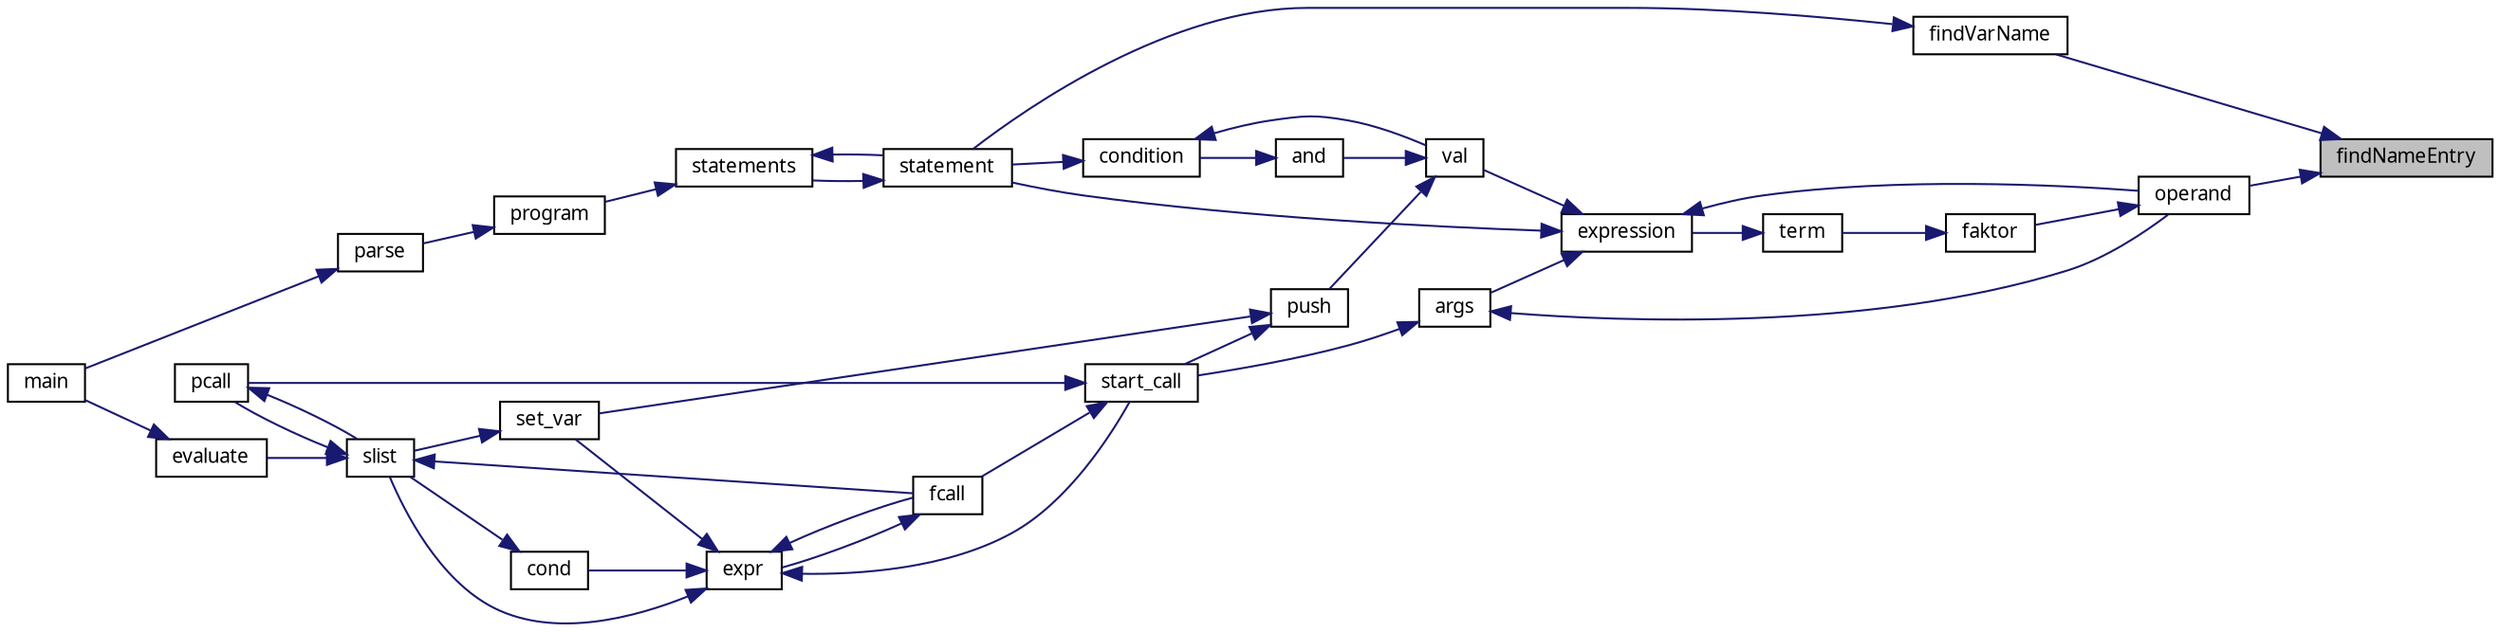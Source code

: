 digraph "findNameEntry"
{
 // LATEX_PDF_SIZE
  edge [fontname="LiberationSans-Regular.ttf",fontsize="10",labelfontname="LiberationSans-Regular.ttf",labelfontsize="10"];
  node [fontname="LiberationSans-Regular.ttf",fontsize="10",shape=record];
  rankdir="RL";
  Node1 [label="findNameEntry",height=0.2,width=0.4,color="black", fillcolor="grey75", style="filled", fontcolor="black",tooltip="Lineare Suche eines Namens in der Namenstabelle (quick and dirty Lösung -> normalerweise sind Hashtab..."];
  Node1 -> Node2 [dir="back",color="midnightblue",fontsize="10",style="solid",fontname="LiberationSans-Regular.ttf"];
  Node2 [label="findVarName",height=0.2,width=0.4,color="black", fillcolor="white", style="filled",URL="$parse_8c.html#a9e0fdb2c5bb35742441bd56faf228870",tooltip="Namenseintrag des aktuellen Token in der Namenstabelle suchen."];
  Node2 -> Node3 [dir="back",color="midnightblue",fontsize="10",style="solid",fontname="LiberationSans-Regular.ttf"];
  Node3 [label="statement",height=0.2,width=0.4,color="black", fillcolor="white", style="filled",URL="$parse_8c.html#a9e6d6b84363b9a09819543e0e7c6cec5",tooltip="Parsen einzelner Anweisungen."];
  Node3 -> Node4 [dir="back",color="midnightblue",fontsize="10",style="solid",fontname="LiberationSans-Regular.ttf"];
  Node4 [label="statements",height=0.2,width=0.4,color="black", fillcolor="white", style="filled",URL="$parse_8c.html#ada9012541773d9eeb63c4a4824786280",tooltip="Parsen einer Liste von Anweisungen."];
  Node4 -> Node5 [dir="back",color="midnightblue",fontsize="10",style="solid",fontname="LiberationSans-Regular.ttf"];
  Node5 [label="program",height=0.2,width=0.4,color="black", fillcolor="white", style="filled",URL="$parse_8c.html#ab260874fc41b7e3057c449f2058e1d03",tooltip=" "];
  Node5 -> Node6 [dir="back",color="midnightblue",fontsize="10",style="solid",fontname="LiberationSans-Regular.ttf"];
  Node6 [label="parse",height=0.2,width=0.4,color="black", fillcolor="white", style="filled",URL="$parse_8c.html#a7bdf8bcb618f165019eb852b26fc6982",tooltip="Hauptfunktion des Parser."];
  Node6 -> Node7 [dir="back",color="midnightblue",fontsize="10",style="solid",fontname="LiberationSans-Regular.ttf"];
  Node7 [label="main",height=0.2,width=0.4,color="black", fillcolor="white", style="filled",URL="$main_8c.html#ac0f2228420376f4db7e1274f2b41667c",tooltip=" "];
  Node4 -> Node3 [dir="back",color="midnightblue",fontsize="10",style="solid",fontname="LiberationSans-Regular.ttf"];
  Node1 -> Node8 [dir="back",color="midnightblue",fontsize="10",style="solid",fontname="LiberationSans-Regular.ttf"];
  Node8 [label="operand",height=0.2,width=0.4,color="black", fillcolor="white", style="filled",URL="$parse_8c.html#ab9515122dd01b9c3bf6934505b9d6106",tooltip="Parsen von Operanden."];
  Node8 -> Node9 [dir="back",color="midnightblue",fontsize="10",style="solid",fontname="LiberationSans-Regular.ttf"];
  Node9 [label="faktor",height=0.2,width=0.4,color="black", fillcolor="white", style="filled",URL="$parse_8c.html#a340afd1a010d6fc6a7d4ed1f4cd0abbf",tooltip="Parsen von Faktoren."];
  Node9 -> Node10 [dir="back",color="midnightblue",fontsize="10",style="solid",fontname="LiberationSans-Regular.ttf"];
  Node10 [label="term",height=0.2,width=0.4,color="black", fillcolor="white", style="filled",URL="$parse_8c.html#a8455fef910204ded541f8f1aa43f2a69",tooltip="Parsen von Termen."];
  Node10 -> Node11 [dir="back",color="midnightblue",fontsize="10",style="solid",fontname="LiberationSans-Regular.ttf"];
  Node11 [label="expression",height=0.2,width=0.4,color="black", fillcolor="white", style="filled",URL="$parse_8c.html#ae1b73fa9a679f12f99603a8e036f29a1",tooltip="Parsen von mathematischen Ausdrücken."];
  Node11 -> Node12 [dir="back",color="midnightblue",fontsize="10",style="solid",fontname="LiberationSans-Regular.ttf"];
  Node12 [label="args",height=0.2,width=0.4,color="black", fillcolor="white", style="filled",URL="$parse_8c.html#a2163d6cb4e700c66c35600edcc97aee7",tooltip="Parsen von Argument-Listen."];
  Node12 -> Node8 [dir="back",color="midnightblue",fontsize="10",style="solid",fontname="LiberationSans-Regular.ttf"];
  Node12 -> Node13 [dir="back",color="midnightblue",fontsize="10",style="solid",fontname="LiberationSans-Regular.ttf"];
  Node13 [label="start_call",height=0.2,width=0.4,color="black", fillcolor="white", style="filled",URL="$eval_8c.html#aae26c99fcd5b82d115189b1122f5d0a0",tooltip=" "];
  Node13 -> Node14 [dir="back",color="midnightblue",fontsize="10",style="solid",fontname="LiberationSans-Regular.ttf"];
  Node14 [label="fcall",height=0.2,width=0.4,color="black", fillcolor="white", style="filled",URL="$eval_8c.html#ac7678808a3b57ca1539a03201cec88be",tooltip=" "];
  Node14 -> Node15 [dir="back",color="midnightblue",fontsize="10",style="solid",fontname="LiberationSans-Regular.ttf"];
  Node15 [label="expr",height=0.2,width=0.4,color="black", fillcolor="white", style="filled",URL="$eval_8c.html#a5d44ae5aa9326005cd76588b7724e2ac",tooltip=" "];
  Node15 -> Node16 [dir="back",color="midnightblue",fontsize="10",style="solid",fontname="LiberationSans-Regular.ttf"];
  Node16 [label="cond",height=0.2,width=0.4,color="black", fillcolor="white", style="filled",URL="$eval_8c.html#a7255fc522dbc6c7f45f35843550b05b4",tooltip=" "];
  Node16 -> Node17 [dir="back",color="midnightblue",fontsize="10",style="solid",fontname="LiberationSans-Regular.ttf"];
  Node17 [label="slist",height=0.2,width=0.4,color="black", fillcolor="white", style="filled",URL="$eval_8c.html#a7fe074caebef01ff0146927c0532f3cc",tooltip=" "];
  Node17 -> Node18 [dir="back",color="midnightblue",fontsize="10",style="solid",fontname="LiberationSans-Regular.ttf"];
  Node18 [label="evaluate",height=0.2,width=0.4,color="black", fillcolor="white", style="filled",URL="$eval_8c.html#a33c097f69f3e7ad2b6d18a5cd45edfd3",tooltip=" "];
  Node18 -> Node7 [dir="back",color="midnightblue",fontsize="10",style="solid",fontname="LiberationSans-Regular.ttf"];
  Node17 -> Node14 [dir="back",color="midnightblue",fontsize="10",style="solid",fontname="LiberationSans-Regular.ttf"];
  Node17 -> Node19 [dir="back",color="midnightblue",fontsize="10",style="solid",fontname="LiberationSans-Regular.ttf"];
  Node19 [label="pcall",height=0.2,width=0.4,color="black", fillcolor="white", style="filled",URL="$eval_8c.html#a1207df5be5fcfe8e47e9c54abadbed96",tooltip=" "];
  Node19 -> Node17 [dir="back",color="midnightblue",fontsize="10",style="solid",fontname="LiberationSans-Regular.ttf"];
  Node15 -> Node14 [dir="back",color="midnightblue",fontsize="10",style="solid",fontname="LiberationSans-Regular.ttf"];
  Node15 -> Node20 [dir="back",color="midnightblue",fontsize="10",style="solid",fontname="LiberationSans-Regular.ttf"];
  Node20 [label="set_var",height=0.2,width=0.4,color="black", fillcolor="white", style="filled",URL="$eval_8c.html#a711e3a83547cbf5cda6e8cc7f6ffc0c4",tooltip=" "];
  Node20 -> Node17 [dir="back",color="midnightblue",fontsize="10",style="solid",fontname="LiberationSans-Regular.ttf"];
  Node15 -> Node17 [dir="back",color="midnightblue",fontsize="10",style="solid",fontname="LiberationSans-Regular.ttf"];
  Node15 -> Node13 [dir="back",color="midnightblue",fontsize="10",style="solid",fontname="LiberationSans-Regular.ttf"];
  Node13 -> Node19 [dir="back",color="midnightblue",fontsize="10",style="solid",fontname="LiberationSans-Regular.ttf"];
  Node11 -> Node8 [dir="back",color="midnightblue",fontsize="10",style="solid",fontname="LiberationSans-Regular.ttf"];
  Node11 -> Node3 [dir="back",color="midnightblue",fontsize="10",style="solid",fontname="LiberationSans-Regular.ttf"];
  Node11 -> Node21 [dir="back",color="midnightblue",fontsize="10",style="solid",fontname="LiberationSans-Regular.ttf"];
  Node21 [label="val",height=0.2,width=0.4,color="black", fillcolor="white", style="filled",URL="$parse_8c.html#af308eab887b87fb8f14d8df1dcddad3d",tooltip="Parsen von Wahrheitswerten (ToDo)"];
  Node21 -> Node22 [dir="back",color="midnightblue",fontsize="10",style="solid",fontname="LiberationSans-Regular.ttf"];
  Node22 [label="and",height=0.2,width=0.4,color="black", fillcolor="white", style="filled",URL="$parse_8c.html#a486115f3279c9a99d32888aa9b4122e3",tooltip="Parsen logischer UND-Ausdrücke."];
  Node22 -> Node23 [dir="back",color="midnightblue",fontsize="10",style="solid",fontname="LiberationSans-Regular.ttf"];
  Node23 [label="condition",height=0.2,width=0.4,color="black", fillcolor="white", style="filled",URL="$parse_8c.html#a953fce1ce73d9322eec5ab8d8927cca4",tooltip="Parsen logischer Ausdrücke."];
  Node23 -> Node3 [dir="back",color="midnightblue",fontsize="10",style="solid",fontname="LiberationSans-Regular.ttf"];
  Node23 -> Node21 [dir="back",color="midnightblue",fontsize="10",style="solid",fontname="LiberationSans-Regular.ttf"];
  Node21 -> Node24 [dir="back",color="midnightblue",fontsize="10",style="solid",fontname="LiberationSans-Regular.ttf"];
  Node24 [label="push",height=0.2,width=0.4,color="black", fillcolor="white", style="filled",URL="$eval_8c.html#a21616ef7b9f6694d3ba523226213755e",tooltip=" "];
  Node24 -> Node20 [dir="back",color="midnightblue",fontsize="10",style="solid",fontname="LiberationSans-Regular.ttf"];
  Node24 -> Node13 [dir="back",color="midnightblue",fontsize="10",style="solid",fontname="LiberationSans-Regular.ttf"];
}
